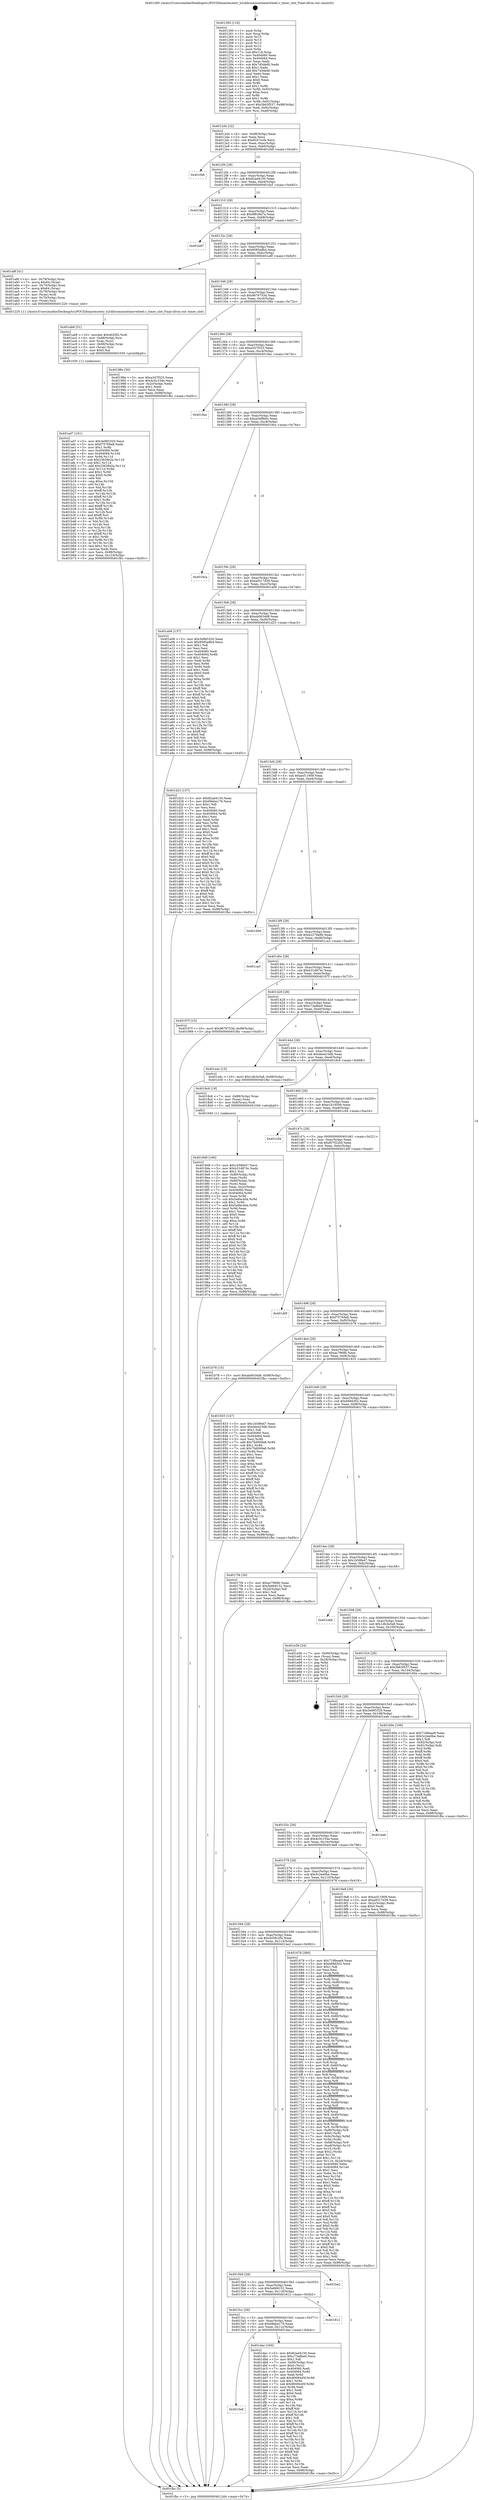 digraph "0x401260" {
  label = "0x401260 (/mnt/c/Users/mathe/Desktop/tcc/POCII/binaries/extr_h2olibcommontimerwheel.c_timer_slot_Final-ollvm.out::main(0))"
  labelloc = "t"
  node[shape=record]

  Entry [label="",width=0.3,height=0.3,shape=circle,fillcolor=black,style=filled]
  "0x4012d4" [label="{
     0x4012d4 [32]\l
     | [instrs]\l
     &nbsp;&nbsp;0x4012d4 \<+6\>: mov -0x98(%rbp),%eax\l
     &nbsp;&nbsp;0x4012da \<+2\>: mov %eax,%ecx\l
     &nbsp;&nbsp;0x4012dc \<+6\>: sub $0x8247ccfe,%ecx\l
     &nbsp;&nbsp;0x4012e2 \<+6\>: mov %eax,-0xac(%rbp)\l
     &nbsp;&nbsp;0x4012e8 \<+6\>: mov %ecx,-0xb0(%rbp)\l
     &nbsp;&nbsp;0x4012ee \<+6\>: je 0000000000401f48 \<main+0xce8\>\l
  }"]
  "0x401f48" [label="{
     0x401f48\l
  }", style=dashed]
  "0x4012f4" [label="{
     0x4012f4 [28]\l
     | [instrs]\l
     &nbsp;&nbsp;0x4012f4 \<+5\>: jmp 00000000004012f9 \<main+0x99\>\l
     &nbsp;&nbsp;0x4012f9 \<+6\>: mov -0xac(%rbp),%eax\l
     &nbsp;&nbsp;0x4012ff \<+5\>: sub $0x82ad4150,%eax\l
     &nbsp;&nbsp;0x401304 \<+6\>: mov %eax,-0xb4(%rbp)\l
     &nbsp;&nbsp;0x40130a \<+6\>: je 0000000000401fa5 \<main+0xd45\>\l
  }"]
  Exit [label="",width=0.3,height=0.3,shape=circle,fillcolor=black,style=filled,peripheries=2]
  "0x401fa5" [label="{
     0x401fa5\l
  }", style=dashed]
  "0x401310" [label="{
     0x401310 [28]\l
     | [instrs]\l
     &nbsp;&nbsp;0x401310 \<+5\>: jmp 0000000000401315 \<main+0xb5\>\l
     &nbsp;&nbsp;0x401315 \<+6\>: mov -0xac(%rbp),%eax\l
     &nbsp;&nbsp;0x40131b \<+5\>: sub $0x8f639a7a,%eax\l
     &nbsp;&nbsp;0x401320 \<+6\>: mov %eax,-0xb8(%rbp)\l
     &nbsp;&nbsp;0x401326 \<+6\>: je 0000000000401b87 \<main+0x927\>\l
  }"]
  "0x4015e8" [label="{
     0x4015e8\l
  }", style=dashed]
  "0x401b87" [label="{
     0x401b87\l
  }", style=dashed]
  "0x40132c" [label="{
     0x40132c [28]\l
     | [instrs]\l
     &nbsp;&nbsp;0x40132c \<+5\>: jmp 0000000000401331 \<main+0xd1\>\l
     &nbsp;&nbsp;0x401331 \<+6\>: mov -0xac(%rbp),%eax\l
     &nbsp;&nbsp;0x401337 \<+5\>: sub $0x9585e8b4,%eax\l
     &nbsp;&nbsp;0x40133c \<+6\>: mov %eax,-0xbc(%rbp)\l
     &nbsp;&nbsp;0x401342 \<+6\>: je 0000000000401a8f \<main+0x82f\>\l
  }"]
  "0x401dac" [label="{
     0x401dac [160]\l
     | [instrs]\l
     &nbsp;&nbsp;0x401dac \<+5\>: mov $0x82ad4150,%eax\l
     &nbsp;&nbsp;0x401db1 \<+5\>: mov $0xc73a8be0,%ecx\l
     &nbsp;&nbsp;0x401db6 \<+2\>: mov $0x1,%dl\l
     &nbsp;&nbsp;0x401db8 \<+7\>: mov -0x90(%rbp),%rsi\l
     &nbsp;&nbsp;0x401dbf \<+6\>: movl $0x0,(%rsi)\l
     &nbsp;&nbsp;0x401dc5 \<+7\>: mov 0x404060,%edi\l
     &nbsp;&nbsp;0x401dcc \<+8\>: mov 0x404064,%r8d\l
     &nbsp;&nbsp;0x401dd4 \<+3\>: mov %edi,%r9d\l
     &nbsp;&nbsp;0x401dd7 \<+7\>: add $0x9008445f,%r9d\l
     &nbsp;&nbsp;0x401dde \<+4\>: sub $0x1,%r9d\l
     &nbsp;&nbsp;0x401de2 \<+7\>: sub $0x9008445f,%r9d\l
     &nbsp;&nbsp;0x401de9 \<+4\>: imul %r9d,%edi\l
     &nbsp;&nbsp;0x401ded \<+3\>: and $0x1,%edi\l
     &nbsp;&nbsp;0x401df0 \<+3\>: cmp $0x0,%edi\l
     &nbsp;&nbsp;0x401df3 \<+4\>: sete %r10b\l
     &nbsp;&nbsp;0x401df7 \<+4\>: cmp $0xa,%r8d\l
     &nbsp;&nbsp;0x401dfb \<+4\>: setl %r11b\l
     &nbsp;&nbsp;0x401dff \<+3\>: mov %r10b,%bl\l
     &nbsp;&nbsp;0x401e02 \<+3\>: xor $0xff,%bl\l
     &nbsp;&nbsp;0x401e05 \<+3\>: mov %r11b,%r14b\l
     &nbsp;&nbsp;0x401e08 \<+4\>: xor $0xff,%r14b\l
     &nbsp;&nbsp;0x401e0c \<+3\>: xor $0x1,%dl\l
     &nbsp;&nbsp;0x401e0f \<+3\>: mov %bl,%r15b\l
     &nbsp;&nbsp;0x401e12 \<+4\>: and $0xff,%r15b\l
     &nbsp;&nbsp;0x401e16 \<+3\>: and %dl,%r10b\l
     &nbsp;&nbsp;0x401e19 \<+3\>: mov %r14b,%r12b\l
     &nbsp;&nbsp;0x401e1c \<+4\>: and $0xff,%r12b\l
     &nbsp;&nbsp;0x401e20 \<+3\>: and %dl,%r11b\l
     &nbsp;&nbsp;0x401e23 \<+3\>: or %r10b,%r15b\l
     &nbsp;&nbsp;0x401e26 \<+3\>: or %r11b,%r12b\l
     &nbsp;&nbsp;0x401e29 \<+3\>: xor %r12b,%r15b\l
     &nbsp;&nbsp;0x401e2c \<+3\>: or %r14b,%bl\l
     &nbsp;&nbsp;0x401e2f \<+3\>: xor $0xff,%bl\l
     &nbsp;&nbsp;0x401e32 \<+3\>: or $0x1,%dl\l
     &nbsp;&nbsp;0x401e35 \<+2\>: and %dl,%bl\l
     &nbsp;&nbsp;0x401e37 \<+3\>: or %bl,%r15b\l
     &nbsp;&nbsp;0x401e3a \<+4\>: test $0x1,%r15b\l
     &nbsp;&nbsp;0x401e3e \<+3\>: cmovne %ecx,%eax\l
     &nbsp;&nbsp;0x401e41 \<+6\>: mov %eax,-0x98(%rbp)\l
     &nbsp;&nbsp;0x401e47 \<+5\>: jmp 0000000000401fbc \<main+0xd5c\>\l
  }"]
  "0x401a8f" [label="{
     0x401a8f [41]\l
     | [instrs]\l
     &nbsp;&nbsp;0x401a8f \<+4\>: mov -0x78(%rbp),%rax\l
     &nbsp;&nbsp;0x401a93 \<+7\>: movq $0x64,(%rax)\l
     &nbsp;&nbsp;0x401a9a \<+4\>: mov -0x70(%rbp),%rax\l
     &nbsp;&nbsp;0x401a9e \<+7\>: movq $0x64,(%rax)\l
     &nbsp;&nbsp;0x401aa5 \<+4\>: mov -0x78(%rbp),%rax\l
     &nbsp;&nbsp;0x401aa9 \<+3\>: mov (%rax),%rdi\l
     &nbsp;&nbsp;0x401aac \<+4\>: mov -0x70(%rbp),%rax\l
     &nbsp;&nbsp;0x401ab0 \<+3\>: mov (%rax),%rsi\l
     &nbsp;&nbsp;0x401ab3 \<+5\>: call 0000000000401220 \<timer_slot\>\l
     | [calls]\l
     &nbsp;&nbsp;0x401220 \{1\} (/mnt/c/Users/mathe/Desktop/tcc/POCII/binaries/extr_h2olibcommontimerwheel.c_timer_slot_Final-ollvm.out::timer_slot)\l
  }"]
  "0x401348" [label="{
     0x401348 [28]\l
     | [instrs]\l
     &nbsp;&nbsp;0x401348 \<+5\>: jmp 000000000040134d \<main+0xed\>\l
     &nbsp;&nbsp;0x40134d \<+6\>: mov -0xac(%rbp),%eax\l
     &nbsp;&nbsp;0x401353 \<+5\>: sub $0x9676753d,%eax\l
     &nbsp;&nbsp;0x401358 \<+6\>: mov %eax,-0xc0(%rbp)\l
     &nbsp;&nbsp;0x40135e \<+6\>: je 000000000040198e \<main+0x72e\>\l
  }"]
  "0x4015cc" [label="{
     0x4015cc [28]\l
     | [instrs]\l
     &nbsp;&nbsp;0x4015cc \<+5\>: jmp 00000000004015d1 \<main+0x371\>\l
     &nbsp;&nbsp;0x4015d1 \<+6\>: mov -0xac(%rbp),%eax\l
     &nbsp;&nbsp;0x4015d7 \<+5\>: sub $0x68ebe176,%eax\l
     &nbsp;&nbsp;0x4015dc \<+6\>: mov %eax,-0x11c(%rbp)\l
     &nbsp;&nbsp;0x4015e2 \<+6\>: je 0000000000401dac \<main+0xb4c\>\l
  }"]
  "0x40198e" [label="{
     0x40198e [30]\l
     | [instrs]\l
     &nbsp;&nbsp;0x40198e \<+5\>: mov $0xa347f325,%eax\l
     &nbsp;&nbsp;0x401993 \<+5\>: mov $0x4c5c154e,%ecx\l
     &nbsp;&nbsp;0x401998 \<+3\>: mov -0x2c(%rbp),%edx\l
     &nbsp;&nbsp;0x40199b \<+3\>: cmp $0x1,%edx\l
     &nbsp;&nbsp;0x40199e \<+3\>: cmovl %ecx,%eax\l
     &nbsp;&nbsp;0x4019a1 \<+6\>: mov %eax,-0x98(%rbp)\l
     &nbsp;&nbsp;0x4019a7 \<+5\>: jmp 0000000000401fbc \<main+0xd5c\>\l
  }"]
  "0x401364" [label="{
     0x401364 [28]\l
     | [instrs]\l
     &nbsp;&nbsp;0x401364 \<+5\>: jmp 0000000000401369 \<main+0x109\>\l
     &nbsp;&nbsp;0x401369 \<+6\>: mov -0xac(%rbp),%eax\l
     &nbsp;&nbsp;0x40136f \<+5\>: sub $0xa347f325,%eax\l
     &nbsp;&nbsp;0x401374 \<+6\>: mov %eax,-0xc4(%rbp)\l
     &nbsp;&nbsp;0x40137a \<+6\>: je 00000000004019ac \<main+0x74c\>\l
  }"]
  "0x401812" [label="{
     0x401812\l
  }", style=dashed]
  "0x4019ac" [label="{
     0x4019ac\l
  }", style=dashed]
  "0x401380" [label="{
     0x401380 [28]\l
     | [instrs]\l
     &nbsp;&nbsp;0x401380 \<+5\>: jmp 0000000000401385 \<main+0x125\>\l
     &nbsp;&nbsp;0x401385 \<+6\>: mov -0xac(%rbp),%eax\l
     &nbsp;&nbsp;0x40138b \<+5\>: sub $0xa5ef8b0c,%eax\l
     &nbsp;&nbsp;0x401390 \<+6\>: mov %eax,-0xc8(%rbp)\l
     &nbsp;&nbsp;0x401396 \<+6\>: je 00000000004019ca \<main+0x76a\>\l
  }"]
  "0x4015b0" [label="{
     0x4015b0 [28]\l
     | [instrs]\l
     &nbsp;&nbsp;0x4015b0 \<+5\>: jmp 00000000004015b5 \<main+0x355\>\l
     &nbsp;&nbsp;0x4015b5 \<+6\>: mov -0xac(%rbp),%eax\l
     &nbsp;&nbsp;0x4015bb \<+5\>: sub $0x5e668151,%eax\l
     &nbsp;&nbsp;0x4015c0 \<+6\>: mov %eax,-0x118(%rbp)\l
     &nbsp;&nbsp;0x4015c6 \<+6\>: je 0000000000401812 \<main+0x5b2\>\l
  }"]
  "0x4019ca" [label="{
     0x4019ca\l
  }", style=dashed]
  "0x40139c" [label="{
     0x40139c [28]\l
     | [instrs]\l
     &nbsp;&nbsp;0x40139c \<+5\>: jmp 00000000004013a1 \<main+0x141\>\l
     &nbsp;&nbsp;0x4013a1 \<+6\>: mov -0xac(%rbp),%eax\l
     &nbsp;&nbsp;0x4013a7 \<+5\>: sub $0xa9317d39,%eax\l
     &nbsp;&nbsp;0x4013ac \<+6\>: mov %eax,-0xcc(%rbp)\l
     &nbsp;&nbsp;0x4013b2 \<+6\>: je 0000000000401a06 \<main+0x7a6\>\l
  }"]
  "0x401be2" [label="{
     0x401be2\l
  }", style=dashed]
  "0x401a06" [label="{
     0x401a06 [137]\l
     | [instrs]\l
     &nbsp;&nbsp;0x401a06 \<+5\>: mov $0x3e965320,%eax\l
     &nbsp;&nbsp;0x401a0b \<+5\>: mov $0x9585e8b4,%ecx\l
     &nbsp;&nbsp;0x401a10 \<+2\>: mov $0x1,%dl\l
     &nbsp;&nbsp;0x401a12 \<+2\>: xor %esi,%esi\l
     &nbsp;&nbsp;0x401a14 \<+7\>: mov 0x404060,%edi\l
     &nbsp;&nbsp;0x401a1b \<+8\>: mov 0x404064,%r8d\l
     &nbsp;&nbsp;0x401a23 \<+3\>: sub $0x1,%esi\l
     &nbsp;&nbsp;0x401a26 \<+3\>: mov %edi,%r9d\l
     &nbsp;&nbsp;0x401a29 \<+3\>: add %esi,%r9d\l
     &nbsp;&nbsp;0x401a2c \<+4\>: imul %r9d,%edi\l
     &nbsp;&nbsp;0x401a30 \<+3\>: and $0x1,%edi\l
     &nbsp;&nbsp;0x401a33 \<+3\>: cmp $0x0,%edi\l
     &nbsp;&nbsp;0x401a36 \<+4\>: sete %r10b\l
     &nbsp;&nbsp;0x401a3a \<+4\>: cmp $0xa,%r8d\l
     &nbsp;&nbsp;0x401a3e \<+4\>: setl %r11b\l
     &nbsp;&nbsp;0x401a42 \<+3\>: mov %r10b,%bl\l
     &nbsp;&nbsp;0x401a45 \<+3\>: xor $0xff,%bl\l
     &nbsp;&nbsp;0x401a48 \<+3\>: mov %r11b,%r14b\l
     &nbsp;&nbsp;0x401a4b \<+4\>: xor $0xff,%r14b\l
     &nbsp;&nbsp;0x401a4f \<+3\>: xor $0x0,%dl\l
     &nbsp;&nbsp;0x401a52 \<+3\>: mov %bl,%r15b\l
     &nbsp;&nbsp;0x401a55 \<+4\>: and $0x0,%r15b\l
     &nbsp;&nbsp;0x401a59 \<+3\>: and %dl,%r10b\l
     &nbsp;&nbsp;0x401a5c \<+3\>: mov %r14b,%r12b\l
     &nbsp;&nbsp;0x401a5f \<+4\>: and $0x0,%r12b\l
     &nbsp;&nbsp;0x401a63 \<+3\>: and %dl,%r11b\l
     &nbsp;&nbsp;0x401a66 \<+3\>: or %r10b,%r15b\l
     &nbsp;&nbsp;0x401a69 \<+3\>: or %r11b,%r12b\l
     &nbsp;&nbsp;0x401a6c \<+3\>: xor %r12b,%r15b\l
     &nbsp;&nbsp;0x401a6f \<+3\>: or %r14b,%bl\l
     &nbsp;&nbsp;0x401a72 \<+3\>: xor $0xff,%bl\l
     &nbsp;&nbsp;0x401a75 \<+3\>: or $0x0,%dl\l
     &nbsp;&nbsp;0x401a78 \<+2\>: and %dl,%bl\l
     &nbsp;&nbsp;0x401a7a \<+3\>: or %bl,%r15b\l
     &nbsp;&nbsp;0x401a7d \<+4\>: test $0x1,%r15b\l
     &nbsp;&nbsp;0x401a81 \<+3\>: cmovne %ecx,%eax\l
     &nbsp;&nbsp;0x401a84 \<+6\>: mov %eax,-0x98(%rbp)\l
     &nbsp;&nbsp;0x401a8a \<+5\>: jmp 0000000000401fbc \<main+0xd5c\>\l
  }"]
  "0x4013b8" [label="{
     0x4013b8 [28]\l
     | [instrs]\l
     &nbsp;&nbsp;0x4013b8 \<+5\>: jmp 00000000004013bd \<main+0x15d\>\l
     &nbsp;&nbsp;0x4013bd \<+6\>: mov -0xac(%rbp),%eax\l
     &nbsp;&nbsp;0x4013c3 \<+5\>: sub $0xab0634d8,%eax\l
     &nbsp;&nbsp;0x4013c8 \<+6\>: mov %eax,-0xd0(%rbp)\l
     &nbsp;&nbsp;0x4013ce \<+6\>: je 0000000000401d23 \<main+0xac3\>\l
  }"]
  "0x401ad7" [label="{
     0x401ad7 [161]\l
     | [instrs]\l
     &nbsp;&nbsp;0x401ad7 \<+5\>: mov $0x3e965320,%ecx\l
     &nbsp;&nbsp;0x401adc \<+5\>: mov $0xf75769a8,%edx\l
     &nbsp;&nbsp;0x401ae1 \<+3\>: mov $0x1,%r8b\l
     &nbsp;&nbsp;0x401ae4 \<+8\>: mov 0x404060,%r9d\l
     &nbsp;&nbsp;0x401aec \<+8\>: mov 0x404064,%r10d\l
     &nbsp;&nbsp;0x401af4 \<+3\>: mov %r9d,%r11d\l
     &nbsp;&nbsp;0x401af7 \<+7\>: sub $0x23628e2a,%r11d\l
     &nbsp;&nbsp;0x401afe \<+4\>: sub $0x1,%r11d\l
     &nbsp;&nbsp;0x401b02 \<+7\>: add $0x23628e2a,%r11d\l
     &nbsp;&nbsp;0x401b09 \<+4\>: imul %r11d,%r9d\l
     &nbsp;&nbsp;0x401b0d \<+4\>: and $0x1,%r9d\l
     &nbsp;&nbsp;0x401b11 \<+4\>: cmp $0x0,%r9d\l
     &nbsp;&nbsp;0x401b15 \<+3\>: sete %bl\l
     &nbsp;&nbsp;0x401b18 \<+4\>: cmp $0xa,%r10d\l
     &nbsp;&nbsp;0x401b1c \<+4\>: setl %r14b\l
     &nbsp;&nbsp;0x401b20 \<+3\>: mov %bl,%r15b\l
     &nbsp;&nbsp;0x401b23 \<+4\>: xor $0xff,%r15b\l
     &nbsp;&nbsp;0x401b27 \<+3\>: mov %r14b,%r12b\l
     &nbsp;&nbsp;0x401b2a \<+4\>: xor $0xff,%r12b\l
     &nbsp;&nbsp;0x401b2e \<+4\>: xor $0x1,%r8b\l
     &nbsp;&nbsp;0x401b32 \<+3\>: mov %r15b,%r13b\l
     &nbsp;&nbsp;0x401b35 \<+4\>: and $0xff,%r13b\l
     &nbsp;&nbsp;0x401b39 \<+3\>: and %r8b,%bl\l
     &nbsp;&nbsp;0x401b3c \<+3\>: mov %r12b,%sil\l
     &nbsp;&nbsp;0x401b3f \<+4\>: and $0xff,%sil\l
     &nbsp;&nbsp;0x401b43 \<+3\>: and %r8b,%r14b\l
     &nbsp;&nbsp;0x401b46 \<+3\>: or %bl,%r13b\l
     &nbsp;&nbsp;0x401b49 \<+3\>: or %r14b,%sil\l
     &nbsp;&nbsp;0x401b4c \<+3\>: xor %sil,%r13b\l
     &nbsp;&nbsp;0x401b4f \<+3\>: or %r12b,%r15b\l
     &nbsp;&nbsp;0x401b52 \<+4\>: xor $0xff,%r15b\l
     &nbsp;&nbsp;0x401b56 \<+4\>: or $0x1,%r8b\l
     &nbsp;&nbsp;0x401b5a \<+3\>: and %r8b,%r15b\l
     &nbsp;&nbsp;0x401b5d \<+3\>: or %r15b,%r13b\l
     &nbsp;&nbsp;0x401b60 \<+4\>: test $0x1,%r13b\l
     &nbsp;&nbsp;0x401b64 \<+3\>: cmovne %edx,%ecx\l
     &nbsp;&nbsp;0x401b67 \<+6\>: mov %ecx,-0x98(%rbp)\l
     &nbsp;&nbsp;0x401b6d \<+6\>: mov %eax,-0x124(%rbp)\l
     &nbsp;&nbsp;0x401b73 \<+5\>: jmp 0000000000401fbc \<main+0xd5c\>\l
  }"]
  "0x401d23" [label="{
     0x401d23 [137]\l
     | [instrs]\l
     &nbsp;&nbsp;0x401d23 \<+5\>: mov $0x82ad4150,%eax\l
     &nbsp;&nbsp;0x401d28 \<+5\>: mov $0x68ebe176,%ecx\l
     &nbsp;&nbsp;0x401d2d \<+2\>: mov $0x1,%dl\l
     &nbsp;&nbsp;0x401d2f \<+2\>: xor %esi,%esi\l
     &nbsp;&nbsp;0x401d31 \<+7\>: mov 0x404060,%edi\l
     &nbsp;&nbsp;0x401d38 \<+8\>: mov 0x404064,%r8d\l
     &nbsp;&nbsp;0x401d40 \<+3\>: sub $0x1,%esi\l
     &nbsp;&nbsp;0x401d43 \<+3\>: mov %edi,%r9d\l
     &nbsp;&nbsp;0x401d46 \<+3\>: add %esi,%r9d\l
     &nbsp;&nbsp;0x401d49 \<+4\>: imul %r9d,%edi\l
     &nbsp;&nbsp;0x401d4d \<+3\>: and $0x1,%edi\l
     &nbsp;&nbsp;0x401d50 \<+3\>: cmp $0x0,%edi\l
     &nbsp;&nbsp;0x401d53 \<+4\>: sete %r10b\l
     &nbsp;&nbsp;0x401d57 \<+4\>: cmp $0xa,%r8d\l
     &nbsp;&nbsp;0x401d5b \<+4\>: setl %r11b\l
     &nbsp;&nbsp;0x401d5f \<+3\>: mov %r10b,%bl\l
     &nbsp;&nbsp;0x401d62 \<+3\>: xor $0xff,%bl\l
     &nbsp;&nbsp;0x401d65 \<+3\>: mov %r11b,%r14b\l
     &nbsp;&nbsp;0x401d68 \<+4\>: xor $0xff,%r14b\l
     &nbsp;&nbsp;0x401d6c \<+3\>: xor $0x0,%dl\l
     &nbsp;&nbsp;0x401d6f \<+3\>: mov %bl,%r15b\l
     &nbsp;&nbsp;0x401d72 \<+4\>: and $0x0,%r15b\l
     &nbsp;&nbsp;0x401d76 \<+3\>: and %dl,%r10b\l
     &nbsp;&nbsp;0x401d79 \<+3\>: mov %r14b,%r12b\l
     &nbsp;&nbsp;0x401d7c \<+4\>: and $0x0,%r12b\l
     &nbsp;&nbsp;0x401d80 \<+3\>: and %dl,%r11b\l
     &nbsp;&nbsp;0x401d83 \<+3\>: or %r10b,%r15b\l
     &nbsp;&nbsp;0x401d86 \<+3\>: or %r11b,%r12b\l
     &nbsp;&nbsp;0x401d89 \<+3\>: xor %r12b,%r15b\l
     &nbsp;&nbsp;0x401d8c \<+3\>: or %r14b,%bl\l
     &nbsp;&nbsp;0x401d8f \<+3\>: xor $0xff,%bl\l
     &nbsp;&nbsp;0x401d92 \<+3\>: or $0x0,%dl\l
     &nbsp;&nbsp;0x401d95 \<+2\>: and %dl,%bl\l
     &nbsp;&nbsp;0x401d97 \<+3\>: or %bl,%r15b\l
     &nbsp;&nbsp;0x401d9a \<+4\>: test $0x1,%r15b\l
     &nbsp;&nbsp;0x401d9e \<+3\>: cmovne %ecx,%eax\l
     &nbsp;&nbsp;0x401da1 \<+6\>: mov %eax,-0x98(%rbp)\l
     &nbsp;&nbsp;0x401da7 \<+5\>: jmp 0000000000401fbc \<main+0xd5c\>\l
  }"]
  "0x4013d4" [label="{
     0x4013d4 [28]\l
     | [instrs]\l
     &nbsp;&nbsp;0x4013d4 \<+5\>: jmp 00000000004013d9 \<main+0x179\>\l
     &nbsp;&nbsp;0x4013d9 \<+6\>: mov -0xac(%rbp),%eax\l
     &nbsp;&nbsp;0x4013df \<+5\>: sub $0xacf11909,%eax\l
     &nbsp;&nbsp;0x4013e4 \<+6\>: mov %eax,-0xd4(%rbp)\l
     &nbsp;&nbsp;0x4013ea \<+6\>: je 0000000000401d00 \<main+0xaa0\>\l
  }"]
  "0x401ab8" [label="{
     0x401ab8 [31]\l
     | [instrs]\l
     &nbsp;&nbsp;0x401ab8 \<+10\>: movabs $0x4020f2,%rdi\l
     &nbsp;&nbsp;0x401ac2 \<+4\>: mov -0x68(%rbp),%rsi\l
     &nbsp;&nbsp;0x401ac6 \<+3\>: mov %rax,(%rsi)\l
     &nbsp;&nbsp;0x401ac9 \<+4\>: mov -0x68(%rbp),%rax\l
     &nbsp;&nbsp;0x401acd \<+3\>: mov (%rax),%rsi\l
     &nbsp;&nbsp;0x401ad0 \<+2\>: mov $0x0,%al\l
     &nbsp;&nbsp;0x401ad2 \<+5\>: call 0000000000401030 \<printf@plt\>\l
     | [calls]\l
     &nbsp;&nbsp;0x401030 \{1\} (unknown)\l
  }"]
  "0x401d00" [label="{
     0x401d00\l
  }", style=dashed]
  "0x4013f0" [label="{
     0x4013f0 [28]\l
     | [instrs]\l
     &nbsp;&nbsp;0x4013f0 \<+5\>: jmp 00000000004013f5 \<main+0x195\>\l
     &nbsp;&nbsp;0x4013f5 \<+6\>: mov -0xac(%rbp),%eax\l
     &nbsp;&nbsp;0x4013fb \<+5\>: sub $0xb2278a9b,%eax\l
     &nbsp;&nbsp;0x401400 \<+6\>: mov %eax,-0xd8(%rbp)\l
     &nbsp;&nbsp;0x401406 \<+6\>: je 0000000000401ca3 \<main+0xa43\>\l
  }"]
  "0x4018d9" [label="{
     0x4018d9 [166]\l
     | [instrs]\l
     &nbsp;&nbsp;0x4018d9 \<+5\>: mov $0x1b58fe47,%ecx\l
     &nbsp;&nbsp;0x4018de \<+5\>: mov $0xb31d874c,%edx\l
     &nbsp;&nbsp;0x4018e3 \<+3\>: mov $0x1,%sil\l
     &nbsp;&nbsp;0x4018e6 \<+4\>: mov -0x80(%rbp),%rdi\l
     &nbsp;&nbsp;0x4018ea \<+2\>: mov %eax,(%rdi)\l
     &nbsp;&nbsp;0x4018ec \<+4\>: mov -0x80(%rbp),%rdi\l
     &nbsp;&nbsp;0x4018f0 \<+2\>: mov (%rdi),%eax\l
     &nbsp;&nbsp;0x4018f2 \<+3\>: mov %eax,-0x2c(%rbp)\l
     &nbsp;&nbsp;0x4018f5 \<+7\>: mov 0x404060,%eax\l
     &nbsp;&nbsp;0x4018fc \<+8\>: mov 0x404064,%r8d\l
     &nbsp;&nbsp;0x401904 \<+3\>: mov %eax,%r9d\l
     &nbsp;&nbsp;0x401907 \<+7\>: sub $0x5a6bc40a,%r9d\l
     &nbsp;&nbsp;0x40190e \<+4\>: sub $0x1,%r9d\l
     &nbsp;&nbsp;0x401912 \<+7\>: add $0x5a6bc40a,%r9d\l
     &nbsp;&nbsp;0x401919 \<+4\>: imul %r9d,%eax\l
     &nbsp;&nbsp;0x40191d \<+3\>: and $0x1,%eax\l
     &nbsp;&nbsp;0x401920 \<+3\>: cmp $0x0,%eax\l
     &nbsp;&nbsp;0x401923 \<+4\>: sete %r10b\l
     &nbsp;&nbsp;0x401927 \<+4\>: cmp $0xa,%r8d\l
     &nbsp;&nbsp;0x40192b \<+4\>: setl %r11b\l
     &nbsp;&nbsp;0x40192f \<+3\>: mov %r10b,%bl\l
     &nbsp;&nbsp;0x401932 \<+3\>: xor $0xff,%bl\l
     &nbsp;&nbsp;0x401935 \<+3\>: mov %r11b,%r14b\l
     &nbsp;&nbsp;0x401938 \<+4\>: xor $0xff,%r14b\l
     &nbsp;&nbsp;0x40193c \<+4\>: xor $0x0,%sil\l
     &nbsp;&nbsp;0x401940 \<+3\>: mov %bl,%r15b\l
     &nbsp;&nbsp;0x401943 \<+4\>: and $0x0,%r15b\l
     &nbsp;&nbsp;0x401947 \<+3\>: and %sil,%r10b\l
     &nbsp;&nbsp;0x40194a \<+3\>: mov %r14b,%r12b\l
     &nbsp;&nbsp;0x40194d \<+4\>: and $0x0,%r12b\l
     &nbsp;&nbsp;0x401951 \<+3\>: and %sil,%r11b\l
     &nbsp;&nbsp;0x401954 \<+3\>: or %r10b,%r15b\l
     &nbsp;&nbsp;0x401957 \<+3\>: or %r11b,%r12b\l
     &nbsp;&nbsp;0x40195a \<+3\>: xor %r12b,%r15b\l
     &nbsp;&nbsp;0x40195d \<+3\>: or %r14b,%bl\l
     &nbsp;&nbsp;0x401960 \<+3\>: xor $0xff,%bl\l
     &nbsp;&nbsp;0x401963 \<+4\>: or $0x0,%sil\l
     &nbsp;&nbsp;0x401967 \<+3\>: and %sil,%bl\l
     &nbsp;&nbsp;0x40196a \<+3\>: or %bl,%r15b\l
     &nbsp;&nbsp;0x40196d \<+4\>: test $0x1,%r15b\l
     &nbsp;&nbsp;0x401971 \<+3\>: cmovne %edx,%ecx\l
     &nbsp;&nbsp;0x401974 \<+6\>: mov %ecx,-0x98(%rbp)\l
     &nbsp;&nbsp;0x40197a \<+5\>: jmp 0000000000401fbc \<main+0xd5c\>\l
  }"]
  "0x401ca3" [label="{
     0x401ca3\l
  }", style=dashed]
  "0x40140c" [label="{
     0x40140c [28]\l
     | [instrs]\l
     &nbsp;&nbsp;0x40140c \<+5\>: jmp 0000000000401411 \<main+0x1b1\>\l
     &nbsp;&nbsp;0x401411 \<+6\>: mov -0xac(%rbp),%eax\l
     &nbsp;&nbsp;0x401417 \<+5\>: sub $0xb31d874c,%eax\l
     &nbsp;&nbsp;0x40141c \<+6\>: mov %eax,-0xdc(%rbp)\l
     &nbsp;&nbsp;0x401422 \<+6\>: je 000000000040197f \<main+0x71f\>\l
  }"]
  "0x401594" [label="{
     0x401594 [28]\l
     | [instrs]\l
     &nbsp;&nbsp;0x401594 \<+5\>: jmp 0000000000401599 \<main+0x339\>\l
     &nbsp;&nbsp;0x401599 \<+6\>: mov -0xac(%rbp),%eax\l
     &nbsp;&nbsp;0x40159f \<+5\>: sub $0x5d38c2f4,%eax\l
     &nbsp;&nbsp;0x4015a4 \<+6\>: mov %eax,-0x114(%rbp)\l
     &nbsp;&nbsp;0x4015aa \<+6\>: je 0000000000401be2 \<main+0x982\>\l
  }"]
  "0x40197f" [label="{
     0x40197f [15]\l
     | [instrs]\l
     &nbsp;&nbsp;0x40197f \<+10\>: movl $0x9676753d,-0x98(%rbp)\l
     &nbsp;&nbsp;0x401989 \<+5\>: jmp 0000000000401fbc \<main+0xd5c\>\l
  }"]
  "0x401428" [label="{
     0x401428 [28]\l
     | [instrs]\l
     &nbsp;&nbsp;0x401428 \<+5\>: jmp 000000000040142d \<main+0x1cd\>\l
     &nbsp;&nbsp;0x40142d \<+6\>: mov -0xac(%rbp),%eax\l
     &nbsp;&nbsp;0x401433 \<+5\>: sub $0xc73a8be0,%eax\l
     &nbsp;&nbsp;0x401438 \<+6\>: mov %eax,-0xe0(%rbp)\l
     &nbsp;&nbsp;0x40143e \<+6\>: je 0000000000401e4c \<main+0xbec\>\l
  }"]
  "0x401678" [label="{
     0x401678 [380]\l
     | [instrs]\l
     &nbsp;&nbsp;0x401678 \<+5\>: mov $0x7188eae9,%eax\l
     &nbsp;&nbsp;0x40167d \<+5\>: mov $0xb68d302,%ecx\l
     &nbsp;&nbsp;0x401682 \<+2\>: mov $0x1,%dl\l
     &nbsp;&nbsp;0x401684 \<+2\>: xor %esi,%esi\l
     &nbsp;&nbsp;0x401686 \<+3\>: mov %rsp,%rdi\l
     &nbsp;&nbsp;0x401689 \<+4\>: add $0xfffffffffffffff0,%rdi\l
     &nbsp;&nbsp;0x40168d \<+3\>: mov %rdi,%rsp\l
     &nbsp;&nbsp;0x401690 \<+7\>: mov %rdi,-0x90(%rbp)\l
     &nbsp;&nbsp;0x401697 \<+3\>: mov %rsp,%rdi\l
     &nbsp;&nbsp;0x40169a \<+4\>: add $0xfffffffffffffff0,%rdi\l
     &nbsp;&nbsp;0x40169e \<+3\>: mov %rdi,%rsp\l
     &nbsp;&nbsp;0x4016a1 \<+3\>: mov %rsp,%r8\l
     &nbsp;&nbsp;0x4016a4 \<+4\>: add $0xfffffffffffffff0,%r8\l
     &nbsp;&nbsp;0x4016a8 \<+3\>: mov %r8,%rsp\l
     &nbsp;&nbsp;0x4016ab \<+7\>: mov %r8,-0x88(%rbp)\l
     &nbsp;&nbsp;0x4016b2 \<+3\>: mov %rsp,%r8\l
     &nbsp;&nbsp;0x4016b5 \<+4\>: add $0xfffffffffffffff0,%r8\l
     &nbsp;&nbsp;0x4016b9 \<+3\>: mov %r8,%rsp\l
     &nbsp;&nbsp;0x4016bc \<+4\>: mov %r8,-0x80(%rbp)\l
     &nbsp;&nbsp;0x4016c0 \<+3\>: mov %rsp,%r8\l
     &nbsp;&nbsp;0x4016c3 \<+4\>: add $0xfffffffffffffff0,%r8\l
     &nbsp;&nbsp;0x4016c7 \<+3\>: mov %r8,%rsp\l
     &nbsp;&nbsp;0x4016ca \<+4\>: mov %r8,-0x78(%rbp)\l
     &nbsp;&nbsp;0x4016ce \<+3\>: mov %rsp,%r8\l
     &nbsp;&nbsp;0x4016d1 \<+4\>: add $0xfffffffffffffff0,%r8\l
     &nbsp;&nbsp;0x4016d5 \<+3\>: mov %r8,%rsp\l
     &nbsp;&nbsp;0x4016d8 \<+4\>: mov %r8,-0x70(%rbp)\l
     &nbsp;&nbsp;0x4016dc \<+3\>: mov %rsp,%r8\l
     &nbsp;&nbsp;0x4016df \<+4\>: add $0xfffffffffffffff0,%r8\l
     &nbsp;&nbsp;0x4016e3 \<+3\>: mov %r8,%rsp\l
     &nbsp;&nbsp;0x4016e6 \<+4\>: mov %r8,-0x68(%rbp)\l
     &nbsp;&nbsp;0x4016ea \<+3\>: mov %rsp,%r8\l
     &nbsp;&nbsp;0x4016ed \<+4\>: add $0xfffffffffffffff0,%r8\l
     &nbsp;&nbsp;0x4016f1 \<+3\>: mov %r8,%rsp\l
     &nbsp;&nbsp;0x4016f4 \<+4\>: mov %r8,-0x60(%rbp)\l
     &nbsp;&nbsp;0x4016f8 \<+3\>: mov %rsp,%r8\l
     &nbsp;&nbsp;0x4016fb \<+4\>: add $0xfffffffffffffff0,%r8\l
     &nbsp;&nbsp;0x4016ff \<+3\>: mov %r8,%rsp\l
     &nbsp;&nbsp;0x401702 \<+4\>: mov %r8,-0x58(%rbp)\l
     &nbsp;&nbsp;0x401706 \<+3\>: mov %rsp,%r8\l
     &nbsp;&nbsp;0x401709 \<+4\>: add $0xfffffffffffffff0,%r8\l
     &nbsp;&nbsp;0x40170d \<+3\>: mov %r8,%rsp\l
     &nbsp;&nbsp;0x401710 \<+4\>: mov %r8,-0x50(%rbp)\l
     &nbsp;&nbsp;0x401714 \<+3\>: mov %rsp,%r8\l
     &nbsp;&nbsp;0x401717 \<+4\>: add $0xfffffffffffffff0,%r8\l
     &nbsp;&nbsp;0x40171b \<+3\>: mov %r8,%rsp\l
     &nbsp;&nbsp;0x40171e \<+4\>: mov %r8,-0x48(%rbp)\l
     &nbsp;&nbsp;0x401722 \<+3\>: mov %rsp,%r8\l
     &nbsp;&nbsp;0x401725 \<+4\>: add $0xfffffffffffffff0,%r8\l
     &nbsp;&nbsp;0x401729 \<+3\>: mov %r8,%rsp\l
     &nbsp;&nbsp;0x40172c \<+4\>: mov %r8,-0x40(%rbp)\l
     &nbsp;&nbsp;0x401730 \<+3\>: mov %rsp,%r8\l
     &nbsp;&nbsp;0x401733 \<+4\>: add $0xfffffffffffffff0,%r8\l
     &nbsp;&nbsp;0x401737 \<+3\>: mov %r8,%rsp\l
     &nbsp;&nbsp;0x40173a \<+4\>: mov %r8,-0x38(%rbp)\l
     &nbsp;&nbsp;0x40173e \<+7\>: mov -0x90(%rbp),%r8\l
     &nbsp;&nbsp;0x401745 \<+7\>: movl $0x0,(%r8)\l
     &nbsp;&nbsp;0x40174c \<+7\>: mov -0x9c(%rbp),%r9d\l
     &nbsp;&nbsp;0x401753 \<+3\>: mov %r9d,(%rdi)\l
     &nbsp;&nbsp;0x401756 \<+7\>: mov -0x88(%rbp),%r8\l
     &nbsp;&nbsp;0x40175d \<+7\>: mov -0xa8(%rbp),%r10\l
     &nbsp;&nbsp;0x401764 \<+3\>: mov %r10,(%r8)\l
     &nbsp;&nbsp;0x401767 \<+3\>: cmpl $0x2,(%rdi)\l
     &nbsp;&nbsp;0x40176a \<+4\>: setne %r11b\l
     &nbsp;&nbsp;0x40176e \<+4\>: and $0x1,%r11b\l
     &nbsp;&nbsp;0x401772 \<+4\>: mov %r11b,-0x2d(%rbp)\l
     &nbsp;&nbsp;0x401776 \<+7\>: mov 0x404060,%ebx\l
     &nbsp;&nbsp;0x40177d \<+8\>: mov 0x404064,%r14d\l
     &nbsp;&nbsp;0x401785 \<+3\>: sub $0x1,%esi\l
     &nbsp;&nbsp;0x401788 \<+3\>: mov %ebx,%r15d\l
     &nbsp;&nbsp;0x40178b \<+3\>: add %esi,%r15d\l
     &nbsp;&nbsp;0x40178e \<+4\>: imul %r15d,%ebx\l
     &nbsp;&nbsp;0x401792 \<+3\>: and $0x1,%ebx\l
     &nbsp;&nbsp;0x401795 \<+3\>: cmp $0x0,%ebx\l
     &nbsp;&nbsp;0x401798 \<+4\>: sete %r11b\l
     &nbsp;&nbsp;0x40179c \<+4\>: cmp $0xa,%r14d\l
     &nbsp;&nbsp;0x4017a0 \<+4\>: setl %r12b\l
     &nbsp;&nbsp;0x4017a4 \<+3\>: mov %r11b,%r13b\l
     &nbsp;&nbsp;0x4017a7 \<+4\>: xor $0xff,%r13b\l
     &nbsp;&nbsp;0x4017ab \<+3\>: mov %r12b,%sil\l
     &nbsp;&nbsp;0x4017ae \<+4\>: xor $0xff,%sil\l
     &nbsp;&nbsp;0x4017b2 \<+3\>: xor $0x0,%dl\l
     &nbsp;&nbsp;0x4017b5 \<+3\>: mov %r13b,%dil\l
     &nbsp;&nbsp;0x4017b8 \<+4\>: and $0x0,%dil\l
     &nbsp;&nbsp;0x4017bc \<+3\>: and %dl,%r11b\l
     &nbsp;&nbsp;0x4017bf \<+3\>: mov %sil,%r8b\l
     &nbsp;&nbsp;0x4017c2 \<+4\>: and $0x0,%r8b\l
     &nbsp;&nbsp;0x4017c6 \<+3\>: and %dl,%r12b\l
     &nbsp;&nbsp;0x4017c9 \<+3\>: or %r11b,%dil\l
     &nbsp;&nbsp;0x4017cc \<+3\>: or %r12b,%r8b\l
     &nbsp;&nbsp;0x4017cf \<+3\>: xor %r8b,%dil\l
     &nbsp;&nbsp;0x4017d2 \<+3\>: or %sil,%r13b\l
     &nbsp;&nbsp;0x4017d5 \<+4\>: xor $0xff,%r13b\l
     &nbsp;&nbsp;0x4017d9 \<+3\>: or $0x0,%dl\l
     &nbsp;&nbsp;0x4017dc \<+3\>: and %dl,%r13b\l
     &nbsp;&nbsp;0x4017df \<+3\>: or %r13b,%dil\l
     &nbsp;&nbsp;0x4017e2 \<+4\>: test $0x1,%dil\l
     &nbsp;&nbsp;0x4017e6 \<+3\>: cmovne %ecx,%eax\l
     &nbsp;&nbsp;0x4017e9 \<+6\>: mov %eax,-0x98(%rbp)\l
     &nbsp;&nbsp;0x4017ef \<+5\>: jmp 0000000000401fbc \<main+0xd5c\>\l
  }"]
  "0x401e4c" [label="{
     0x401e4c [15]\l
     | [instrs]\l
     &nbsp;&nbsp;0x401e4c \<+10\>: movl $0x1db3e3a8,-0x98(%rbp)\l
     &nbsp;&nbsp;0x401e56 \<+5\>: jmp 0000000000401fbc \<main+0xd5c\>\l
  }"]
  "0x401444" [label="{
     0x401444 [28]\l
     | [instrs]\l
     &nbsp;&nbsp;0x401444 \<+5\>: jmp 0000000000401449 \<main+0x1e9\>\l
     &nbsp;&nbsp;0x401449 \<+6\>: mov -0xac(%rbp),%eax\l
     &nbsp;&nbsp;0x40144f \<+5\>: sub $0xdeed10db,%eax\l
     &nbsp;&nbsp;0x401454 \<+6\>: mov %eax,-0xe4(%rbp)\l
     &nbsp;&nbsp;0x40145a \<+6\>: je 00000000004018c6 \<main+0x666\>\l
  }"]
  "0x401578" [label="{
     0x401578 [28]\l
     | [instrs]\l
     &nbsp;&nbsp;0x401578 \<+5\>: jmp 000000000040157d \<main+0x31d\>\l
     &nbsp;&nbsp;0x40157d \<+6\>: mov -0xac(%rbp),%eax\l
     &nbsp;&nbsp;0x401583 \<+5\>: sub $0x5c2ee0be,%eax\l
     &nbsp;&nbsp;0x401588 \<+6\>: mov %eax,-0x110(%rbp)\l
     &nbsp;&nbsp;0x40158e \<+6\>: je 0000000000401678 \<main+0x418\>\l
  }"]
  "0x4018c6" [label="{
     0x4018c6 [19]\l
     | [instrs]\l
     &nbsp;&nbsp;0x4018c6 \<+7\>: mov -0x88(%rbp),%rax\l
     &nbsp;&nbsp;0x4018cd \<+3\>: mov (%rax),%rax\l
     &nbsp;&nbsp;0x4018d0 \<+4\>: mov 0x8(%rax),%rdi\l
     &nbsp;&nbsp;0x4018d4 \<+5\>: call 0000000000401040 \<atoi@plt\>\l
     | [calls]\l
     &nbsp;&nbsp;0x401040 \{1\} (unknown)\l
  }"]
  "0x401460" [label="{
     0x401460 [28]\l
     | [instrs]\l
     &nbsp;&nbsp;0x401460 \<+5\>: jmp 0000000000401465 \<main+0x205\>\l
     &nbsp;&nbsp;0x401465 \<+6\>: mov -0xac(%rbp),%eax\l
     &nbsp;&nbsp;0x40146b \<+5\>: sub $0xe1b19506,%eax\l
     &nbsp;&nbsp;0x401470 \<+6\>: mov %eax,-0xe8(%rbp)\l
     &nbsp;&nbsp;0x401476 \<+6\>: je 0000000000401c94 \<main+0xa34\>\l
  }"]
  "0x4019e8" [label="{
     0x4019e8 [30]\l
     | [instrs]\l
     &nbsp;&nbsp;0x4019e8 \<+5\>: mov $0xacf11909,%eax\l
     &nbsp;&nbsp;0x4019ed \<+5\>: mov $0xa9317d39,%ecx\l
     &nbsp;&nbsp;0x4019f2 \<+3\>: mov -0x2c(%rbp),%edx\l
     &nbsp;&nbsp;0x4019f5 \<+3\>: cmp $0x0,%edx\l
     &nbsp;&nbsp;0x4019f8 \<+3\>: cmove %ecx,%eax\l
     &nbsp;&nbsp;0x4019fb \<+6\>: mov %eax,-0x98(%rbp)\l
     &nbsp;&nbsp;0x401a01 \<+5\>: jmp 0000000000401fbc \<main+0xd5c\>\l
  }"]
  "0x401c94" [label="{
     0x401c94\l
  }", style=dashed]
  "0x40147c" [label="{
     0x40147c [28]\l
     | [instrs]\l
     &nbsp;&nbsp;0x40147c \<+5\>: jmp 0000000000401481 \<main+0x221\>\l
     &nbsp;&nbsp;0x401481 \<+6\>: mov -0xac(%rbp),%eax\l
     &nbsp;&nbsp;0x401487 \<+5\>: sub $0xf07f220d,%eax\l
     &nbsp;&nbsp;0x40148c \<+6\>: mov %eax,-0xec(%rbp)\l
     &nbsp;&nbsp;0x401492 \<+6\>: je 0000000000401d0f \<main+0xaaf\>\l
  }"]
  "0x40155c" [label="{
     0x40155c [28]\l
     | [instrs]\l
     &nbsp;&nbsp;0x40155c \<+5\>: jmp 0000000000401561 \<main+0x301\>\l
     &nbsp;&nbsp;0x401561 \<+6\>: mov -0xac(%rbp),%eax\l
     &nbsp;&nbsp;0x401567 \<+5\>: sub $0x4c5c154e,%eax\l
     &nbsp;&nbsp;0x40156c \<+6\>: mov %eax,-0x10c(%rbp)\l
     &nbsp;&nbsp;0x401572 \<+6\>: je 00000000004019e8 \<main+0x788\>\l
  }"]
  "0x401d0f" [label="{
     0x401d0f\l
  }", style=dashed]
  "0x401498" [label="{
     0x401498 [28]\l
     | [instrs]\l
     &nbsp;&nbsp;0x401498 \<+5\>: jmp 000000000040149d \<main+0x23d\>\l
     &nbsp;&nbsp;0x40149d \<+6\>: mov -0xac(%rbp),%eax\l
     &nbsp;&nbsp;0x4014a3 \<+5\>: sub $0xf75769a8,%eax\l
     &nbsp;&nbsp;0x4014a8 \<+6\>: mov %eax,-0xf0(%rbp)\l
     &nbsp;&nbsp;0x4014ae \<+6\>: je 0000000000401b78 \<main+0x918\>\l
  }"]
  "0x401eeb" [label="{
     0x401eeb\l
  }", style=dashed]
  "0x401b78" [label="{
     0x401b78 [15]\l
     | [instrs]\l
     &nbsp;&nbsp;0x401b78 \<+10\>: movl $0xab0634d8,-0x98(%rbp)\l
     &nbsp;&nbsp;0x401b82 \<+5\>: jmp 0000000000401fbc \<main+0xd5c\>\l
  }"]
  "0x4014b4" [label="{
     0x4014b4 [28]\l
     | [instrs]\l
     &nbsp;&nbsp;0x4014b4 \<+5\>: jmp 00000000004014b9 \<main+0x259\>\l
     &nbsp;&nbsp;0x4014b9 \<+6\>: mov -0xac(%rbp),%eax\l
     &nbsp;&nbsp;0x4014bf \<+5\>: sub $0xac7968b,%eax\l
     &nbsp;&nbsp;0x4014c4 \<+6\>: mov %eax,-0xf4(%rbp)\l
     &nbsp;&nbsp;0x4014ca \<+6\>: je 0000000000401833 \<main+0x5d3\>\l
  }"]
  "0x401260" [label="{
     0x401260 [116]\l
     | [instrs]\l
     &nbsp;&nbsp;0x401260 \<+1\>: push %rbp\l
     &nbsp;&nbsp;0x401261 \<+3\>: mov %rsp,%rbp\l
     &nbsp;&nbsp;0x401264 \<+2\>: push %r15\l
     &nbsp;&nbsp;0x401266 \<+2\>: push %r14\l
     &nbsp;&nbsp;0x401268 \<+2\>: push %r13\l
     &nbsp;&nbsp;0x40126a \<+2\>: push %r12\l
     &nbsp;&nbsp;0x40126c \<+1\>: push %rbx\l
     &nbsp;&nbsp;0x40126d \<+7\>: sub $0x118,%rsp\l
     &nbsp;&nbsp;0x401274 \<+7\>: mov 0x404060,%eax\l
     &nbsp;&nbsp;0x40127b \<+7\>: mov 0x404064,%ecx\l
     &nbsp;&nbsp;0x401282 \<+2\>: mov %eax,%edx\l
     &nbsp;&nbsp;0x401284 \<+6\>: sub $0x745ded0,%edx\l
     &nbsp;&nbsp;0x40128a \<+3\>: sub $0x1,%edx\l
     &nbsp;&nbsp;0x40128d \<+6\>: add $0x745ded0,%edx\l
     &nbsp;&nbsp;0x401293 \<+3\>: imul %edx,%eax\l
     &nbsp;&nbsp;0x401296 \<+3\>: and $0x1,%eax\l
     &nbsp;&nbsp;0x401299 \<+3\>: cmp $0x0,%eax\l
     &nbsp;&nbsp;0x40129c \<+4\>: sete %r8b\l
     &nbsp;&nbsp;0x4012a0 \<+4\>: and $0x1,%r8b\l
     &nbsp;&nbsp;0x4012a4 \<+7\>: mov %r8b,-0x92(%rbp)\l
     &nbsp;&nbsp;0x4012ab \<+3\>: cmp $0xa,%ecx\l
     &nbsp;&nbsp;0x4012ae \<+4\>: setl %r8b\l
     &nbsp;&nbsp;0x4012b2 \<+4\>: and $0x1,%r8b\l
     &nbsp;&nbsp;0x4012b6 \<+7\>: mov %r8b,-0x91(%rbp)\l
     &nbsp;&nbsp;0x4012bd \<+10\>: movl $0x3b63f537,-0x98(%rbp)\l
     &nbsp;&nbsp;0x4012c7 \<+6\>: mov %edi,-0x9c(%rbp)\l
     &nbsp;&nbsp;0x4012cd \<+7\>: mov %rsi,-0xa8(%rbp)\l
  }"]
  "0x401833" [label="{
     0x401833 [147]\l
     | [instrs]\l
     &nbsp;&nbsp;0x401833 \<+5\>: mov $0x1b58fe47,%eax\l
     &nbsp;&nbsp;0x401838 \<+5\>: mov $0xdeed10db,%ecx\l
     &nbsp;&nbsp;0x40183d \<+2\>: mov $0x1,%dl\l
     &nbsp;&nbsp;0x40183f \<+7\>: mov 0x404060,%esi\l
     &nbsp;&nbsp;0x401846 \<+7\>: mov 0x404064,%edi\l
     &nbsp;&nbsp;0x40184d \<+3\>: mov %esi,%r8d\l
     &nbsp;&nbsp;0x401850 \<+7\>: add $0x7bd069a6,%r8d\l
     &nbsp;&nbsp;0x401857 \<+4\>: sub $0x1,%r8d\l
     &nbsp;&nbsp;0x40185b \<+7\>: sub $0x7bd069a6,%r8d\l
     &nbsp;&nbsp;0x401862 \<+4\>: imul %r8d,%esi\l
     &nbsp;&nbsp;0x401866 \<+3\>: and $0x1,%esi\l
     &nbsp;&nbsp;0x401869 \<+3\>: cmp $0x0,%esi\l
     &nbsp;&nbsp;0x40186c \<+4\>: sete %r9b\l
     &nbsp;&nbsp;0x401870 \<+3\>: cmp $0xa,%edi\l
     &nbsp;&nbsp;0x401873 \<+4\>: setl %r10b\l
     &nbsp;&nbsp;0x401877 \<+3\>: mov %r9b,%r11b\l
     &nbsp;&nbsp;0x40187a \<+4\>: xor $0xff,%r11b\l
     &nbsp;&nbsp;0x40187e \<+3\>: mov %r10b,%bl\l
     &nbsp;&nbsp;0x401881 \<+3\>: xor $0xff,%bl\l
     &nbsp;&nbsp;0x401884 \<+3\>: xor $0x1,%dl\l
     &nbsp;&nbsp;0x401887 \<+3\>: mov %r11b,%r14b\l
     &nbsp;&nbsp;0x40188a \<+4\>: and $0xff,%r14b\l
     &nbsp;&nbsp;0x40188e \<+3\>: and %dl,%r9b\l
     &nbsp;&nbsp;0x401891 \<+3\>: mov %bl,%r15b\l
     &nbsp;&nbsp;0x401894 \<+4\>: and $0xff,%r15b\l
     &nbsp;&nbsp;0x401898 \<+3\>: and %dl,%r10b\l
     &nbsp;&nbsp;0x40189b \<+3\>: or %r9b,%r14b\l
     &nbsp;&nbsp;0x40189e \<+3\>: or %r10b,%r15b\l
     &nbsp;&nbsp;0x4018a1 \<+3\>: xor %r15b,%r14b\l
     &nbsp;&nbsp;0x4018a4 \<+3\>: or %bl,%r11b\l
     &nbsp;&nbsp;0x4018a7 \<+4\>: xor $0xff,%r11b\l
     &nbsp;&nbsp;0x4018ab \<+3\>: or $0x1,%dl\l
     &nbsp;&nbsp;0x4018ae \<+3\>: and %dl,%r11b\l
     &nbsp;&nbsp;0x4018b1 \<+3\>: or %r11b,%r14b\l
     &nbsp;&nbsp;0x4018b4 \<+4\>: test $0x1,%r14b\l
     &nbsp;&nbsp;0x4018b8 \<+3\>: cmovne %ecx,%eax\l
     &nbsp;&nbsp;0x4018bb \<+6\>: mov %eax,-0x98(%rbp)\l
     &nbsp;&nbsp;0x4018c1 \<+5\>: jmp 0000000000401fbc \<main+0xd5c\>\l
  }"]
  "0x4014d0" [label="{
     0x4014d0 [28]\l
     | [instrs]\l
     &nbsp;&nbsp;0x4014d0 \<+5\>: jmp 00000000004014d5 \<main+0x275\>\l
     &nbsp;&nbsp;0x4014d5 \<+6\>: mov -0xac(%rbp),%eax\l
     &nbsp;&nbsp;0x4014db \<+5\>: sub $0xb68d302,%eax\l
     &nbsp;&nbsp;0x4014e0 \<+6\>: mov %eax,-0xf8(%rbp)\l
     &nbsp;&nbsp;0x4014e6 \<+6\>: je 00000000004017f4 \<main+0x594\>\l
  }"]
  "0x401fbc" [label="{
     0x401fbc [5]\l
     | [instrs]\l
     &nbsp;&nbsp;0x401fbc \<+5\>: jmp 00000000004012d4 \<main+0x74\>\l
  }"]
  "0x4017f4" [label="{
     0x4017f4 [30]\l
     | [instrs]\l
     &nbsp;&nbsp;0x4017f4 \<+5\>: mov $0xac7968b,%eax\l
     &nbsp;&nbsp;0x4017f9 \<+5\>: mov $0x5e668151,%ecx\l
     &nbsp;&nbsp;0x4017fe \<+3\>: mov -0x2d(%rbp),%dl\l
     &nbsp;&nbsp;0x401801 \<+3\>: test $0x1,%dl\l
     &nbsp;&nbsp;0x401804 \<+3\>: cmovne %ecx,%eax\l
     &nbsp;&nbsp;0x401807 \<+6\>: mov %eax,-0x98(%rbp)\l
     &nbsp;&nbsp;0x40180d \<+5\>: jmp 0000000000401fbc \<main+0xd5c\>\l
  }"]
  "0x4014ec" [label="{
     0x4014ec [28]\l
     | [instrs]\l
     &nbsp;&nbsp;0x4014ec \<+5\>: jmp 00000000004014f1 \<main+0x291\>\l
     &nbsp;&nbsp;0x4014f1 \<+6\>: mov -0xac(%rbp),%eax\l
     &nbsp;&nbsp;0x4014f7 \<+5\>: sub $0x1b58fe47,%eax\l
     &nbsp;&nbsp;0x4014fc \<+6\>: mov %eax,-0xfc(%rbp)\l
     &nbsp;&nbsp;0x401502 \<+6\>: je 0000000000401eb8 \<main+0xc58\>\l
  }"]
  "0x401540" [label="{
     0x401540 [28]\l
     | [instrs]\l
     &nbsp;&nbsp;0x401540 \<+5\>: jmp 0000000000401545 \<main+0x2e5\>\l
     &nbsp;&nbsp;0x401545 \<+6\>: mov -0xac(%rbp),%eax\l
     &nbsp;&nbsp;0x40154b \<+5\>: sub $0x3e965320,%eax\l
     &nbsp;&nbsp;0x401550 \<+6\>: mov %eax,-0x108(%rbp)\l
     &nbsp;&nbsp;0x401556 \<+6\>: je 0000000000401eeb \<main+0xc8b\>\l
  }"]
  "0x401eb8" [label="{
     0x401eb8\l
  }", style=dashed]
  "0x401508" [label="{
     0x401508 [28]\l
     | [instrs]\l
     &nbsp;&nbsp;0x401508 \<+5\>: jmp 000000000040150d \<main+0x2ad\>\l
     &nbsp;&nbsp;0x40150d \<+6\>: mov -0xac(%rbp),%eax\l
     &nbsp;&nbsp;0x401513 \<+5\>: sub $0x1db3e3a8,%eax\l
     &nbsp;&nbsp;0x401518 \<+6\>: mov %eax,-0x100(%rbp)\l
     &nbsp;&nbsp;0x40151e \<+6\>: je 0000000000401e5b \<main+0xbfb\>\l
  }"]
  "0x40160e" [label="{
     0x40160e [106]\l
     | [instrs]\l
     &nbsp;&nbsp;0x40160e \<+5\>: mov $0x7188eae9,%eax\l
     &nbsp;&nbsp;0x401613 \<+5\>: mov $0x5c2ee0be,%ecx\l
     &nbsp;&nbsp;0x401618 \<+2\>: mov $0x1,%dl\l
     &nbsp;&nbsp;0x40161a \<+7\>: mov -0x92(%rbp),%sil\l
     &nbsp;&nbsp;0x401621 \<+7\>: mov -0x91(%rbp),%dil\l
     &nbsp;&nbsp;0x401628 \<+3\>: mov %sil,%r8b\l
     &nbsp;&nbsp;0x40162b \<+4\>: xor $0xff,%r8b\l
     &nbsp;&nbsp;0x40162f \<+3\>: mov %dil,%r9b\l
     &nbsp;&nbsp;0x401632 \<+4\>: xor $0xff,%r9b\l
     &nbsp;&nbsp;0x401636 \<+3\>: xor $0x0,%dl\l
     &nbsp;&nbsp;0x401639 \<+3\>: mov %r8b,%r10b\l
     &nbsp;&nbsp;0x40163c \<+4\>: and $0x0,%r10b\l
     &nbsp;&nbsp;0x401640 \<+3\>: and %dl,%sil\l
     &nbsp;&nbsp;0x401643 \<+3\>: mov %r9b,%r11b\l
     &nbsp;&nbsp;0x401646 \<+4\>: and $0x0,%r11b\l
     &nbsp;&nbsp;0x40164a \<+3\>: and %dl,%dil\l
     &nbsp;&nbsp;0x40164d \<+3\>: or %sil,%r10b\l
     &nbsp;&nbsp;0x401650 \<+3\>: or %dil,%r11b\l
     &nbsp;&nbsp;0x401653 \<+3\>: xor %r11b,%r10b\l
     &nbsp;&nbsp;0x401656 \<+3\>: or %r9b,%r8b\l
     &nbsp;&nbsp;0x401659 \<+4\>: xor $0xff,%r8b\l
     &nbsp;&nbsp;0x40165d \<+3\>: or $0x0,%dl\l
     &nbsp;&nbsp;0x401660 \<+3\>: and %dl,%r8b\l
     &nbsp;&nbsp;0x401663 \<+3\>: or %r8b,%r10b\l
     &nbsp;&nbsp;0x401666 \<+4\>: test $0x1,%r10b\l
     &nbsp;&nbsp;0x40166a \<+3\>: cmovne %ecx,%eax\l
     &nbsp;&nbsp;0x40166d \<+6\>: mov %eax,-0x98(%rbp)\l
     &nbsp;&nbsp;0x401673 \<+5\>: jmp 0000000000401fbc \<main+0xd5c\>\l
  }"]
  "0x401e5b" [label="{
     0x401e5b [24]\l
     | [instrs]\l
     &nbsp;&nbsp;0x401e5b \<+7\>: mov -0x90(%rbp),%rax\l
     &nbsp;&nbsp;0x401e62 \<+2\>: mov (%rax),%eax\l
     &nbsp;&nbsp;0x401e64 \<+4\>: lea -0x28(%rbp),%rsp\l
     &nbsp;&nbsp;0x401e68 \<+1\>: pop %rbx\l
     &nbsp;&nbsp;0x401e69 \<+2\>: pop %r12\l
     &nbsp;&nbsp;0x401e6b \<+2\>: pop %r13\l
     &nbsp;&nbsp;0x401e6d \<+2\>: pop %r14\l
     &nbsp;&nbsp;0x401e6f \<+2\>: pop %r15\l
     &nbsp;&nbsp;0x401e71 \<+1\>: pop %rbp\l
     &nbsp;&nbsp;0x401e72 \<+1\>: ret\l
  }"]
  "0x401524" [label="{
     0x401524 [28]\l
     | [instrs]\l
     &nbsp;&nbsp;0x401524 \<+5\>: jmp 0000000000401529 \<main+0x2c9\>\l
     &nbsp;&nbsp;0x401529 \<+6\>: mov -0xac(%rbp),%eax\l
     &nbsp;&nbsp;0x40152f \<+5\>: sub $0x3b63f537,%eax\l
     &nbsp;&nbsp;0x401534 \<+6\>: mov %eax,-0x104(%rbp)\l
     &nbsp;&nbsp;0x40153a \<+6\>: je 000000000040160e \<main+0x3ae\>\l
  }"]
  Entry -> "0x401260" [label=" 1"]
  "0x4012d4" -> "0x401f48" [label=" 0"]
  "0x4012d4" -> "0x4012f4" [label=" 15"]
  "0x401e5b" -> Exit [label=" 1"]
  "0x4012f4" -> "0x401fa5" [label=" 0"]
  "0x4012f4" -> "0x401310" [label=" 15"]
  "0x401e4c" -> "0x401fbc" [label=" 1"]
  "0x401310" -> "0x401b87" [label=" 0"]
  "0x401310" -> "0x40132c" [label=" 15"]
  "0x401dac" -> "0x401fbc" [label=" 1"]
  "0x40132c" -> "0x401a8f" [label=" 1"]
  "0x40132c" -> "0x401348" [label=" 14"]
  "0x4015cc" -> "0x4015e8" [label=" 0"]
  "0x401348" -> "0x40198e" [label=" 1"]
  "0x401348" -> "0x401364" [label=" 13"]
  "0x4015cc" -> "0x401dac" [label=" 1"]
  "0x401364" -> "0x4019ac" [label=" 0"]
  "0x401364" -> "0x401380" [label=" 13"]
  "0x4015b0" -> "0x4015cc" [label=" 1"]
  "0x401380" -> "0x4019ca" [label=" 0"]
  "0x401380" -> "0x40139c" [label=" 13"]
  "0x4015b0" -> "0x401812" [label=" 0"]
  "0x40139c" -> "0x401a06" [label=" 1"]
  "0x40139c" -> "0x4013b8" [label=" 12"]
  "0x401594" -> "0x4015b0" [label=" 1"]
  "0x4013b8" -> "0x401d23" [label=" 1"]
  "0x4013b8" -> "0x4013d4" [label=" 11"]
  "0x401594" -> "0x401be2" [label=" 0"]
  "0x4013d4" -> "0x401d00" [label=" 0"]
  "0x4013d4" -> "0x4013f0" [label=" 11"]
  "0x401d23" -> "0x401fbc" [label=" 1"]
  "0x4013f0" -> "0x401ca3" [label=" 0"]
  "0x4013f0" -> "0x40140c" [label=" 11"]
  "0x401b78" -> "0x401fbc" [label=" 1"]
  "0x40140c" -> "0x40197f" [label=" 1"]
  "0x40140c" -> "0x401428" [label=" 10"]
  "0x401ab8" -> "0x401ad7" [label=" 1"]
  "0x401428" -> "0x401e4c" [label=" 1"]
  "0x401428" -> "0x401444" [label=" 9"]
  "0x401a8f" -> "0x401ab8" [label=" 1"]
  "0x401444" -> "0x4018c6" [label=" 1"]
  "0x401444" -> "0x401460" [label=" 8"]
  "0x4019e8" -> "0x401fbc" [label=" 1"]
  "0x401460" -> "0x401c94" [label=" 0"]
  "0x401460" -> "0x40147c" [label=" 8"]
  "0x40198e" -> "0x401fbc" [label=" 1"]
  "0x40147c" -> "0x401d0f" [label=" 0"]
  "0x40147c" -> "0x401498" [label=" 8"]
  "0x4018d9" -> "0x401fbc" [label=" 1"]
  "0x401498" -> "0x401b78" [label=" 1"]
  "0x401498" -> "0x4014b4" [label=" 7"]
  "0x4018c6" -> "0x4018d9" [label=" 1"]
  "0x4014b4" -> "0x401833" [label=" 1"]
  "0x4014b4" -> "0x4014d0" [label=" 6"]
  "0x4017f4" -> "0x401fbc" [label=" 1"]
  "0x4014d0" -> "0x4017f4" [label=" 1"]
  "0x4014d0" -> "0x4014ec" [label=" 5"]
  "0x401678" -> "0x401fbc" [label=" 1"]
  "0x4014ec" -> "0x401eb8" [label=" 0"]
  "0x4014ec" -> "0x401508" [label=" 5"]
  "0x401ad7" -> "0x401fbc" [label=" 1"]
  "0x401508" -> "0x401e5b" [label=" 1"]
  "0x401508" -> "0x401524" [label=" 4"]
  "0x401578" -> "0x401594" [label=" 1"]
  "0x401524" -> "0x40160e" [label=" 1"]
  "0x401524" -> "0x401540" [label=" 3"]
  "0x40160e" -> "0x401fbc" [label=" 1"]
  "0x401260" -> "0x4012d4" [label=" 1"]
  "0x401fbc" -> "0x4012d4" [label=" 14"]
  "0x401833" -> "0x401fbc" [label=" 1"]
  "0x401540" -> "0x401eeb" [label=" 0"]
  "0x401540" -> "0x40155c" [label=" 3"]
  "0x40197f" -> "0x401fbc" [label=" 1"]
  "0x40155c" -> "0x4019e8" [label=" 1"]
  "0x40155c" -> "0x401578" [label=" 2"]
  "0x401a06" -> "0x401fbc" [label=" 1"]
  "0x401578" -> "0x401678" [label=" 1"]
}
